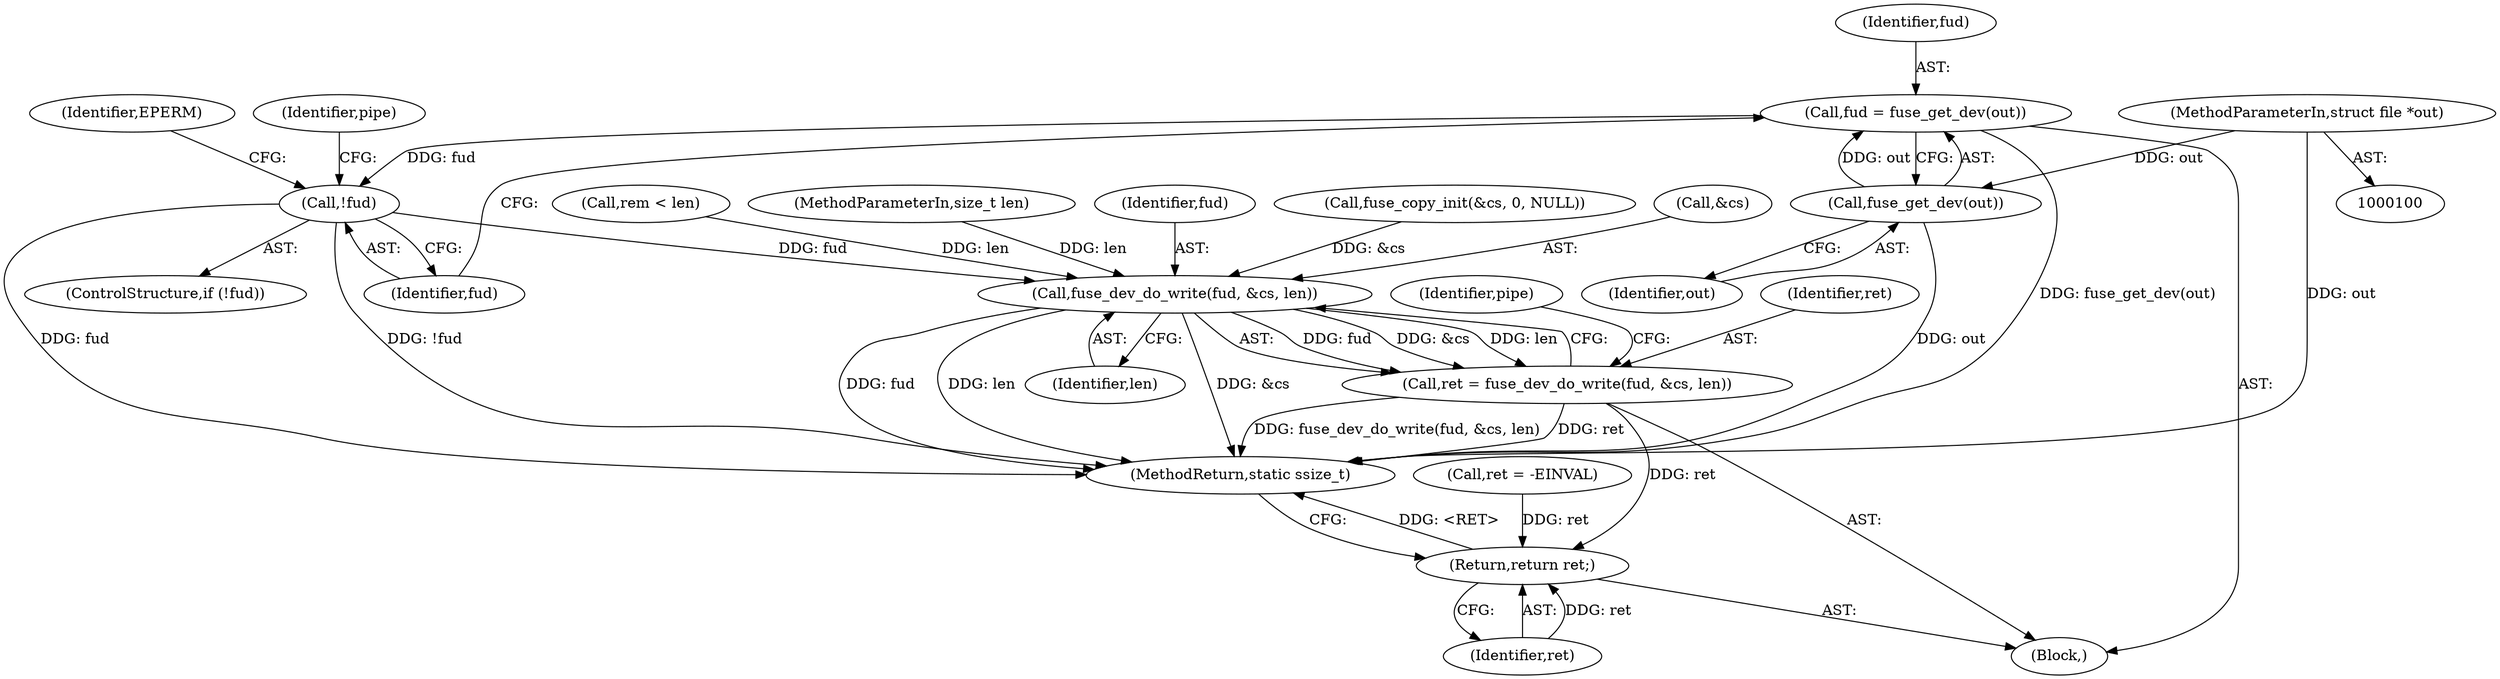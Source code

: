 digraph "0_linux_6b3a707736301c2128ca85ce85fb13f60b5e350a@pointer" {
"1000114" [label="(Call,fud = fuse_get_dev(out))"];
"1000116" [label="(Call,fuse_get_dev(out))"];
"1000102" [label="(MethodParameterIn,struct file *out)"];
"1000119" [label="(Call,!fud)"];
"1000341" [label="(Call,fuse_dev_do_write(fud, &cs, len))"];
"1000339" [label="(Call,ret = fuse_dev_do_write(fud, &cs, len))"];
"1000368" [label="(Return,return ret;)"];
"1000123" [label="(Identifier,EPERM)"];
"1000368" [label="(Return,return ret;)"];
"1000116" [label="(Call,fuse_get_dev(out))"];
"1000114" [label="(Call,fud = fuse_get_dev(out))"];
"1000345" [label="(Identifier,len)"];
"1000310" [label="(Call,fuse_copy_init(&cs, 0, NULL))"];
"1000125" [label="(Identifier,pipe)"];
"1000347" [label="(Identifier,pipe)"];
"1000369" [label="(Identifier,ret)"];
"1000184" [label="(Call,ret = -EINVAL)"];
"1000343" [label="(Call,&cs)"];
"1000340" [label="(Identifier,ret)"];
"1000102" [label="(MethodParameterIn,struct file *out)"];
"1000341" [label="(Call,fuse_dev_do_write(fud, &cs, len))"];
"1000115" [label="(Identifier,fud)"];
"1000370" [label="(MethodReturn,static ssize_t)"];
"1000119" [label="(Call,!fud)"];
"1000117" [label="(Identifier,out)"];
"1000189" [label="(Call,rem < len)"];
"1000118" [label="(ControlStructure,if (!fud))"];
"1000104" [label="(MethodParameterIn,size_t len)"];
"1000120" [label="(Identifier,fud)"];
"1000106" [label="(Block,)"];
"1000342" [label="(Identifier,fud)"];
"1000339" [label="(Call,ret = fuse_dev_do_write(fud, &cs, len))"];
"1000114" -> "1000106"  [label="AST: "];
"1000114" -> "1000116"  [label="CFG: "];
"1000115" -> "1000114"  [label="AST: "];
"1000116" -> "1000114"  [label="AST: "];
"1000120" -> "1000114"  [label="CFG: "];
"1000114" -> "1000370"  [label="DDG: fuse_get_dev(out)"];
"1000116" -> "1000114"  [label="DDG: out"];
"1000114" -> "1000119"  [label="DDG: fud"];
"1000116" -> "1000117"  [label="CFG: "];
"1000117" -> "1000116"  [label="AST: "];
"1000116" -> "1000370"  [label="DDG: out"];
"1000102" -> "1000116"  [label="DDG: out"];
"1000102" -> "1000100"  [label="AST: "];
"1000102" -> "1000370"  [label="DDG: out"];
"1000119" -> "1000118"  [label="AST: "];
"1000119" -> "1000120"  [label="CFG: "];
"1000120" -> "1000119"  [label="AST: "];
"1000123" -> "1000119"  [label="CFG: "];
"1000125" -> "1000119"  [label="CFG: "];
"1000119" -> "1000370"  [label="DDG: fud"];
"1000119" -> "1000370"  [label="DDG: !fud"];
"1000119" -> "1000341"  [label="DDG: fud"];
"1000341" -> "1000339"  [label="AST: "];
"1000341" -> "1000345"  [label="CFG: "];
"1000342" -> "1000341"  [label="AST: "];
"1000343" -> "1000341"  [label="AST: "];
"1000345" -> "1000341"  [label="AST: "];
"1000339" -> "1000341"  [label="CFG: "];
"1000341" -> "1000370"  [label="DDG: &cs"];
"1000341" -> "1000370"  [label="DDG: fud"];
"1000341" -> "1000370"  [label="DDG: len"];
"1000341" -> "1000339"  [label="DDG: fud"];
"1000341" -> "1000339"  [label="DDG: &cs"];
"1000341" -> "1000339"  [label="DDG: len"];
"1000310" -> "1000341"  [label="DDG: &cs"];
"1000104" -> "1000341"  [label="DDG: len"];
"1000189" -> "1000341"  [label="DDG: len"];
"1000339" -> "1000106"  [label="AST: "];
"1000340" -> "1000339"  [label="AST: "];
"1000347" -> "1000339"  [label="CFG: "];
"1000339" -> "1000370"  [label="DDG: ret"];
"1000339" -> "1000370"  [label="DDG: fuse_dev_do_write(fud, &cs, len)"];
"1000339" -> "1000368"  [label="DDG: ret"];
"1000368" -> "1000106"  [label="AST: "];
"1000368" -> "1000369"  [label="CFG: "];
"1000369" -> "1000368"  [label="AST: "];
"1000370" -> "1000368"  [label="CFG: "];
"1000368" -> "1000370"  [label="DDG: <RET>"];
"1000369" -> "1000368"  [label="DDG: ret"];
"1000184" -> "1000368"  [label="DDG: ret"];
}
